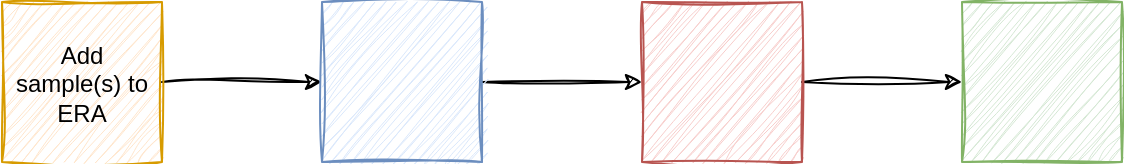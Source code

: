 <mxfile version="20.8.16" type="github">
  <diagram name="Page-1" id="i0K88YmzRgLvwJopTRxy">
    <mxGraphModel dx="1194" dy="686" grid="1" gridSize="10" guides="1" tooltips="1" connect="1" arrows="1" fold="1" page="1" pageScale="1" pageWidth="850" pageHeight="1100" background="none" math="0" shadow="0">
      <root>
        <mxCell id="0" />
        <mxCell id="1" parent="0" />
        <mxCell id="94HydwiYhW3RjQXM5LIN-4" value="" style="edgeStyle=orthogonalEdgeStyle;rounded=0;orthogonalLoop=1;jettySize=auto;html=1;sketch=1;curveFitting=1;jiggle=2;" parent="1" source="23csbhORdFdq-_ehG7OC-1" target="94HydwiYhW3RjQXM5LIN-3" edge="1">
          <mxGeometry relative="1" as="geometry" />
        </mxCell>
        <mxCell id="23csbhORdFdq-_ehG7OC-1" value="Add sample(s) to ERA" style="whiteSpace=wrap;html=1;aspect=fixed;rounded=0;glass=0;sketch=1;curveFitting=1;jiggle=2;spacingTop=1;spacingLeft=1;spacingRight=1;fillColor=#ffe6cc;strokeColor=#d79b00;" parent="1" vertex="1">
          <mxGeometry x="80" y="80" width="80" height="80" as="geometry" />
        </mxCell>
        <mxCell id="94HydwiYhW3RjQXM5LIN-6" value="" style="edgeStyle=orthogonalEdgeStyle;rounded=0;orthogonalLoop=1;jettySize=auto;html=1;sketch=1;curveFitting=1;jiggle=2;" parent="1" source="94HydwiYhW3RjQXM5LIN-3" target="94HydwiYhW3RjQXM5LIN-5" edge="1">
          <mxGeometry relative="1" as="geometry" />
        </mxCell>
        <mxCell id="94HydwiYhW3RjQXM5LIN-3" value="" style="whiteSpace=wrap;html=1;aspect=fixed;sketch=1;curveFitting=1;jiggle=2;fillColor=#dae8fc;strokeColor=#6c8ebf;" parent="1" vertex="1">
          <mxGeometry x="240" y="80" width="80" height="80" as="geometry" />
        </mxCell>
        <mxCell id="94HydwiYhW3RjQXM5LIN-8" value="" style="edgeStyle=orthogonalEdgeStyle;rounded=0;orthogonalLoop=1;jettySize=auto;html=1;sketch=1;curveFitting=1;jiggle=2;" parent="1" source="94HydwiYhW3RjQXM5LIN-5" target="94HydwiYhW3RjQXM5LIN-7" edge="1">
          <mxGeometry relative="1" as="geometry" />
        </mxCell>
        <mxCell id="94HydwiYhW3RjQXM5LIN-5" value="" style="whiteSpace=wrap;html=1;aspect=fixed;sketch=1;curveFitting=1;jiggle=2;fillColor=#f8cecc;strokeColor=#b85450;" parent="1" vertex="1">
          <mxGeometry x="400" y="80" width="80" height="80" as="geometry" />
        </mxCell>
        <mxCell id="94HydwiYhW3RjQXM5LIN-7" value="" style="whiteSpace=wrap;html=1;aspect=fixed;sketch=1;curveFitting=1;jiggle=2;fillColor=#d5e8d4;strokeColor=#82b366;" parent="1" vertex="1">
          <mxGeometry x="560" y="80" width="80" height="80" as="geometry" />
        </mxCell>
      </root>
    </mxGraphModel>
  </diagram>
</mxfile>
